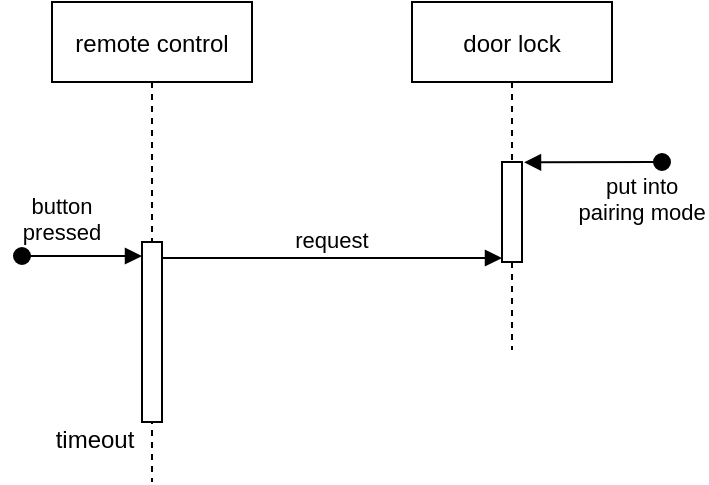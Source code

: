 <mxfile version="22.1.9" type="device">
  <diagram id="kgpKYQtTHZ0yAKxKKP6v" name="Page-1">
    <mxGraphModel dx="794" dy="404" grid="1" gridSize="10" guides="1" tooltips="1" connect="1" arrows="1" fold="1" page="1" pageScale="1" pageWidth="355" pageHeight="300" math="0" shadow="0">
      <root>
        <mxCell id="0" />
        <mxCell id="1" parent="0" />
        <mxCell id="3nuBFxr9cyL0pnOWT2aG-1" value="remote control" style="shape=umlLifeline;perimeter=lifelinePerimeter;container=1;collapsible=0;recursiveResize=0;rounded=0;shadow=0;strokeWidth=1;" parent="1" vertex="1">
          <mxGeometry x="25" y="6" width="100" height="240" as="geometry" />
        </mxCell>
        <mxCell id="3nuBFxr9cyL0pnOWT2aG-2" value="" style="points=[];perimeter=orthogonalPerimeter;rounded=0;shadow=0;strokeWidth=1;" parent="3nuBFxr9cyL0pnOWT2aG-1" vertex="1">
          <mxGeometry x="45" y="120" width="10" height="90" as="geometry" />
        </mxCell>
        <mxCell id="3nuBFxr9cyL0pnOWT2aG-3" value="button&#xa;pressed" style="verticalAlign=bottom;startArrow=oval;endArrow=block;startSize=8;shadow=0;strokeWidth=1;" parent="3nuBFxr9cyL0pnOWT2aG-1" edge="1">
          <mxGeometry x="-0.333" y="3" relative="1" as="geometry">
            <mxPoint x="-15" y="127" as="sourcePoint" />
            <mxPoint x="45" y="127" as="targetPoint" />
            <mxPoint as="offset" />
          </mxGeometry>
        </mxCell>
        <mxCell id="3Qzmy6z8jkOA13Npq9Go-3" value="timeout" style="text;html=1;align=center;verticalAlign=middle;resizable=0;points=[];autosize=1;strokeColor=none;fillColor=none;" vertex="1" parent="3nuBFxr9cyL0pnOWT2aG-1">
          <mxGeometry x="-9" y="204" width="60" height="30" as="geometry" />
        </mxCell>
        <mxCell id="3nuBFxr9cyL0pnOWT2aG-5" value="door lock" style="shape=umlLifeline;perimeter=lifelinePerimeter;container=1;collapsible=0;recursiveResize=0;rounded=0;shadow=0;strokeWidth=1;" parent="1" vertex="1">
          <mxGeometry x="205" y="6" width="100" height="174" as="geometry" />
        </mxCell>
        <mxCell id="3nuBFxr9cyL0pnOWT2aG-6" value="" style="points=[];perimeter=orthogonalPerimeter;rounded=0;shadow=0;strokeWidth=1;" parent="3nuBFxr9cyL0pnOWT2aG-5" vertex="1">
          <mxGeometry x="45" y="80" width="10" height="50" as="geometry" />
        </mxCell>
        <mxCell id="3Qzmy6z8jkOA13Npq9Go-1" value="put into&#xa;pairing mode" style="verticalAlign=bottom;startArrow=oval;endArrow=block;startSize=8;shadow=0;strokeWidth=1;entryX=1.1;entryY=0.003;entryDx=0;entryDy=0;entryPerimeter=0;" edge="1" parent="3nuBFxr9cyL0pnOWT2aG-5" target="3nuBFxr9cyL0pnOWT2aG-6">
          <mxGeometry x="-0.703" y="34" relative="1" as="geometry">
            <mxPoint x="125" y="80" as="sourcePoint" />
            <mxPoint x="135" y="104" as="targetPoint" />
            <mxPoint as="offset" />
          </mxGeometry>
        </mxCell>
        <mxCell id="3nuBFxr9cyL0pnOWT2aG-8" value="request" style="verticalAlign=bottom;endArrow=block;entryX=0;entryY=0;shadow=0;strokeWidth=1;endFill=1;" parent="1" edge="1">
          <mxGeometry relative="1" as="geometry">
            <mxPoint x="80" y="134.0" as="sourcePoint" />
            <mxPoint x="250" y="134.0" as="targetPoint" />
          </mxGeometry>
        </mxCell>
      </root>
    </mxGraphModel>
  </diagram>
</mxfile>
